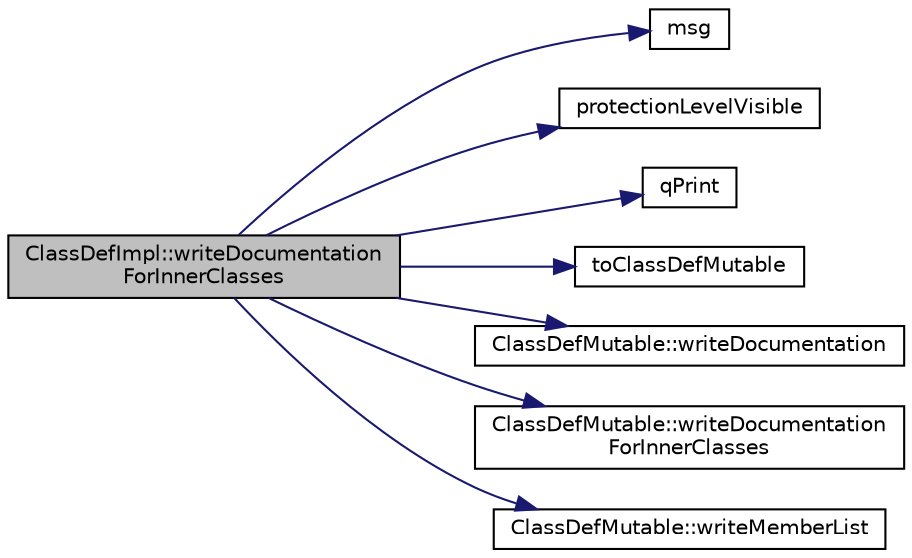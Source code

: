digraph "ClassDefImpl::writeDocumentationForInnerClasses"
{
 // LATEX_PDF_SIZE
  edge [fontname="Helvetica",fontsize="10",labelfontname="Helvetica",labelfontsize="10"];
  node [fontname="Helvetica",fontsize="10",shape=record];
  rankdir="LR";
  Node1 [label="ClassDefImpl::writeDocumentation\lForInnerClasses",height=0.2,width=0.4,color="black", fillcolor="grey75", style="filled", fontcolor="black",tooltip=" "];
  Node1 -> Node2 [color="midnightblue",fontsize="10",style="solid",fontname="Helvetica"];
  Node2 [label="msg",height=0.2,width=0.4,color="black", fillcolor="white", style="filled",URL="$message_8cpp.html#aba549a028419cd48a3f373037c2c57eb",tooltip=" "];
  Node1 -> Node3 [color="midnightblue",fontsize="10",style="solid",fontname="Helvetica"];
  Node3 [label="protectionLevelVisible",height=0.2,width=0.4,color="black", fillcolor="white", style="filled",URL="$util_8cpp.html#a1e07db76938eb8a2bb8c79b2d0ec4980",tooltip=" "];
  Node1 -> Node4 [color="midnightblue",fontsize="10",style="solid",fontname="Helvetica"];
  Node4 [label="qPrint",height=0.2,width=0.4,color="black", fillcolor="white", style="filled",URL="$qcstring_8h.html#a9851ebb5ae2f65b4d2b1d08421edbfd2",tooltip=" "];
  Node1 -> Node5 [color="midnightblue",fontsize="10",style="solid",fontname="Helvetica"];
  Node5 [label="toClassDefMutable",height=0.2,width=0.4,color="black", fillcolor="white", style="filled",URL="$classdef_8cpp.html#a2d0bf73f7801534e7e2b6e5fc03ed6f5",tooltip=" "];
  Node1 -> Node6 [color="midnightblue",fontsize="10",style="solid",fontname="Helvetica"];
  Node6 [label="ClassDefMutable::writeDocumentation",height=0.2,width=0.4,color="black", fillcolor="white", style="filled",URL="$classClassDefMutable.html#a1cf2cee2b4fc875308d2f3dffc45a83e",tooltip=" "];
  Node1 -> Node7 [color="midnightblue",fontsize="10",style="solid",fontname="Helvetica"];
  Node7 [label="ClassDefMutable::writeDocumentation\lForInnerClasses",height=0.2,width=0.4,color="black", fillcolor="white", style="filled",URL="$classClassDefMutable.html#af0eba0ab21b01fc31bb9cf8fb2c1d1e7",tooltip=" "];
  Node1 -> Node8 [color="midnightblue",fontsize="10",style="solid",fontname="Helvetica"];
  Node8 [label="ClassDefMutable::writeMemberList",height=0.2,width=0.4,color="black", fillcolor="white", style="filled",URL="$classClassDefMutable.html#af5ec2fcecd83972e7418725bf40f9345",tooltip=" "];
}
